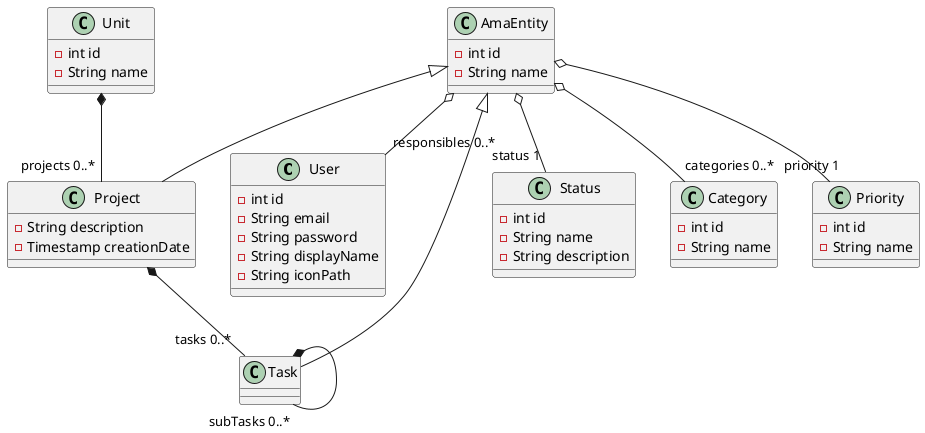 @startuml Model

class User{
	- int id
	- String email
	- String password
	- String displayName
	- String iconPath
}

class AmaEntity{
	- int id
	- String name
}

class Unit{
	- int id
	- String name
}

class Project{
	- String description
	- Timestamp creationDate
}

class Task{
}

class Status{
	- int id
	- String name
	- String description
}

class Category{
	- int id
	- String name
}

class Priority{
	- int id
	- String name
}


AmaEntity <|-- Project
AmaEntity <|-- Task
Unit *-- "projects 0..*" Project
Project *-- "tasks 0..*" Task
Task *-- "subTasks 0..*" Task
AmaEntity o-- "responsibles 0..*" User
AmaEntity o-- "status 1" Status
AmaEntity o-- "priority 1" Priority
AmaEntity o-- "categories 0..*" Category

@enduml
